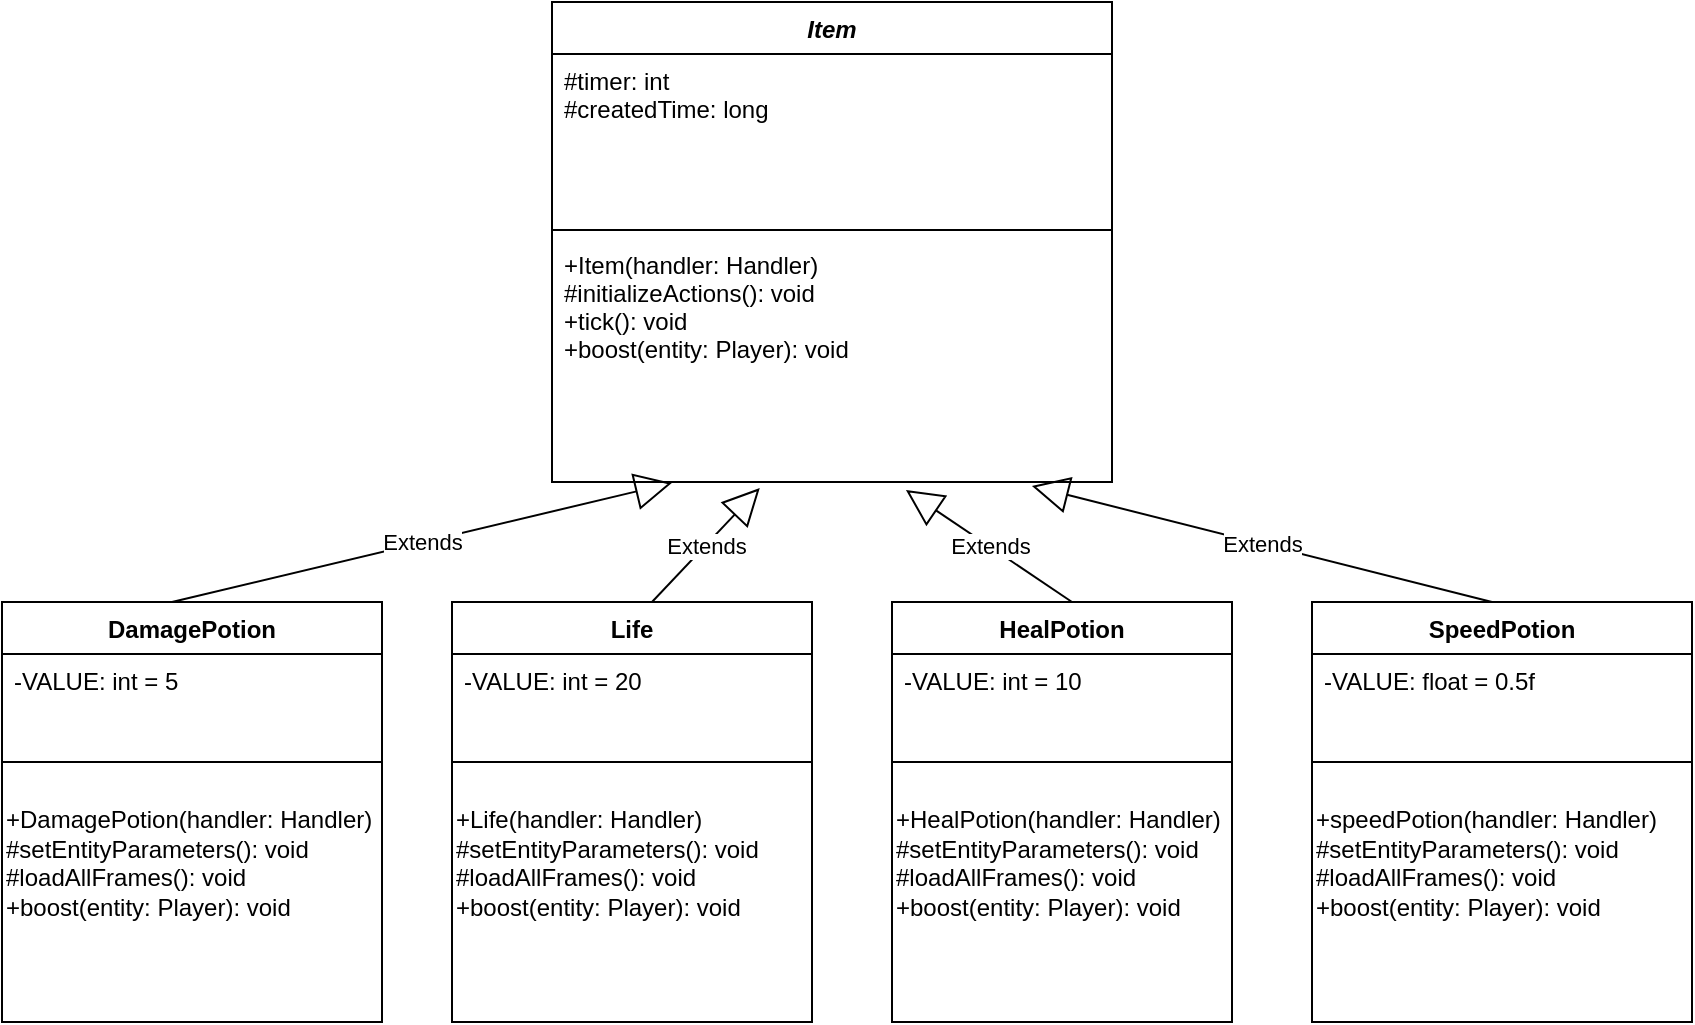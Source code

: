 <mxfile version="13.9.9" type="device"><diagram id="0Ki4xc48I_PDqKkgCht_" name="Page-1"><mxGraphModel dx="852" dy="494" grid="1" gridSize="10" guides="1" tooltips="1" connect="1" arrows="1" fold="1" page="1" pageScale="1" pageWidth="850" pageHeight="1100" math="0" shadow="0"><root><mxCell id="0"/><mxCell id="1" parent="0"/><mxCell id="2o_uTLLF_TG7K6RLXGfl-13" value="Item" style="swimlane;fontStyle=3;align=center;verticalAlign=top;childLayout=stackLayout;horizontal=1;startSize=26;horizontalStack=0;resizeParent=1;resizeParentMax=0;resizeLast=0;collapsible=1;marginBottom=0;" parent="1" vertex="1"><mxGeometry x="610" y="460" width="280" height="240" as="geometry"/></mxCell><mxCell id="2o_uTLLF_TG7K6RLXGfl-14" value="#timer: int&#10;#createdTime: long" style="text;strokeColor=none;fillColor=none;align=left;verticalAlign=top;spacingLeft=4;spacingRight=4;overflow=hidden;rotatable=0;points=[[0,0.5],[1,0.5]];portConstraint=eastwest;" parent="2o_uTLLF_TG7K6RLXGfl-13" vertex="1"><mxGeometry y="26" width="280" height="84" as="geometry"/></mxCell><mxCell id="2o_uTLLF_TG7K6RLXGfl-15" value="" style="line;strokeWidth=1;fillColor=none;align=left;verticalAlign=middle;spacingTop=-1;spacingLeft=3;spacingRight=3;rotatable=0;labelPosition=right;points=[];portConstraint=eastwest;" parent="2o_uTLLF_TG7K6RLXGfl-13" vertex="1"><mxGeometry y="110" width="280" height="8" as="geometry"/></mxCell><mxCell id="2o_uTLLF_TG7K6RLXGfl-16" value="+Item(handler: Handler)&#10;#initializeActions(): void&#10;+tick(): void&#10;+boost(entity: Player): void&#10;" style="text;strokeColor=none;fillColor=none;align=left;verticalAlign=top;spacingLeft=4;spacingRight=4;overflow=hidden;rotatable=0;points=[[0,0.5],[1,0.5]];portConstraint=eastwest;" parent="2o_uTLLF_TG7K6RLXGfl-13" vertex="1"><mxGeometry y="118" width="280" height="122" as="geometry"/></mxCell><mxCell id="2o_uTLLF_TG7K6RLXGfl-25" value="DamagePotion" style="swimlane;fontStyle=1;childLayout=stackLayout;horizontal=1;startSize=26;fillColor=none;horizontalStack=0;resizeParent=1;resizeParentMax=0;resizeLast=0;collapsible=1;marginBottom=0;" parent="1" vertex="1"><mxGeometry x="335" y="760" width="190" height="210" as="geometry"/></mxCell><mxCell id="2o_uTLLF_TG7K6RLXGfl-52" value="Extends" style="endArrow=block;endSize=16;endFill=0;html=1;entryX=0.214;entryY=1.004;entryDx=0;entryDy=0;entryPerimeter=0;" parent="2o_uTLLF_TG7K6RLXGfl-25" target="2o_uTLLF_TG7K6RLXGfl-16" edge="1"><mxGeometry width="160" relative="1" as="geometry"><mxPoint x="85" as="sourcePoint"/><mxPoint x="245" as="targetPoint"/></mxGeometry></mxCell><mxCell id="2o_uTLLF_TG7K6RLXGfl-26" value="-VALUE: int = 5" style="text;strokeColor=none;fillColor=none;align=left;verticalAlign=top;spacingLeft=4;spacingRight=4;overflow=hidden;rotatable=0;points=[[0,0.5],[1,0.5]];portConstraint=eastwest;" parent="2o_uTLLF_TG7K6RLXGfl-25" vertex="1"><mxGeometry y="26" width="190" height="54" as="geometry"/></mxCell><mxCell id="2o_uTLLF_TG7K6RLXGfl-56" value="+DamagePotion(handler: Handler)&lt;br style=&quot;padding: 0px ; margin: 0px&quot;&gt;#setEntityParameters(): void&lt;br style=&quot;padding: 0px ; margin: 0px&quot;&gt;#loadAllFrames(): void&lt;br style=&quot;padding: 0px ; margin: 0px&quot;&gt;+boost(entity: Player): void&lt;div style=&quot;padding: 0px ; margin: 0px&quot;&gt;&lt;br style=&quot;padding: 0px ; margin: 0px&quot;&gt;&lt;/div&gt;&lt;div style=&quot;padding: 0px ; margin: 0px&quot;&gt;&lt;br style=&quot;padding: 0px ; margin: 0px&quot;&gt;&lt;/div&gt;" style="html=1;align=left;" parent="2o_uTLLF_TG7K6RLXGfl-25" vertex="1"><mxGeometry y="80" width="190" height="130" as="geometry"/></mxCell><mxCell id="2o_uTLLF_TG7K6RLXGfl-29" value="Life" style="swimlane;fontStyle=1;childLayout=stackLayout;horizontal=1;startSize=26;fillColor=none;horizontalStack=0;resizeParent=1;resizeParentMax=0;resizeLast=0;collapsible=1;marginBottom=0;" parent="1" vertex="1"><mxGeometry x="560" y="760" width="180" height="210" as="geometry"/></mxCell><mxCell id="2o_uTLLF_TG7K6RLXGfl-53" value="Extends" style="endArrow=block;endSize=16;endFill=0;html=1;entryX=0.371;entryY=1.025;entryDx=0;entryDy=0;entryPerimeter=0;" parent="2o_uTLLF_TG7K6RLXGfl-29" target="2o_uTLLF_TG7K6RLXGfl-16" edge="1"><mxGeometry width="160" relative="1" as="geometry"><mxPoint x="100" as="sourcePoint"/><mxPoint x="260" as="targetPoint"/></mxGeometry></mxCell><mxCell id="2o_uTLLF_TG7K6RLXGfl-30" value="-VALUE: int = 20" style="text;strokeColor=none;fillColor=none;align=left;verticalAlign=top;spacingLeft=4;spacingRight=4;overflow=hidden;rotatable=0;points=[[0,0.5],[1,0.5]];portConstraint=eastwest;" parent="2o_uTLLF_TG7K6RLXGfl-29" vertex="1"><mxGeometry y="26" width="180" height="54" as="geometry"/></mxCell><mxCell id="2o_uTLLF_TG7K6RLXGfl-57" value="+Life(handler: Handler)&lt;br style=&quot;padding: 0px ; margin: 0px&quot;&gt;#setEntityParameters(): void&lt;br style=&quot;padding: 0px ; margin: 0px&quot;&gt;#loadAllFrames(): void&lt;br style=&quot;padding: 0px ; margin: 0px&quot;&gt;+boost(entity: Player): void&lt;div style=&quot;padding: 0px ; margin: 0px&quot;&gt;&lt;br style=&quot;padding: 0px ; margin: 0px&quot;&gt;&lt;/div&gt;&lt;div style=&quot;padding: 0px ; margin: 0px&quot;&gt;&lt;br style=&quot;padding: 0px ; margin: 0px&quot;&gt;&lt;/div&gt;" style="html=1;align=left;" parent="2o_uTLLF_TG7K6RLXGfl-29" vertex="1"><mxGeometry y="80" width="180" height="130" as="geometry"/></mxCell><mxCell id="2o_uTLLF_TG7K6RLXGfl-33" value="HealPotion" style="swimlane;fontStyle=1;childLayout=stackLayout;horizontal=1;startSize=26;fillColor=none;horizontalStack=0;resizeParent=1;resizeParentMax=0;resizeLast=0;collapsible=1;marginBottom=0;" parent="1" vertex="1"><mxGeometry x="780" y="760" width="170" height="210" as="geometry"/></mxCell><mxCell id="2o_uTLLF_TG7K6RLXGfl-54" value="Extends" style="endArrow=block;endSize=16;endFill=0;html=1;entryX=0.632;entryY=1.033;entryDx=0;entryDy=0;entryPerimeter=0;" parent="2o_uTLLF_TG7K6RLXGfl-33" target="2o_uTLLF_TG7K6RLXGfl-16" edge="1"><mxGeometry width="160" relative="1" as="geometry"><mxPoint x="90" as="sourcePoint"/><mxPoint x="250" as="targetPoint"/></mxGeometry></mxCell><mxCell id="2o_uTLLF_TG7K6RLXGfl-34" value="-VALUE: int = 10" style="text;strokeColor=none;fillColor=none;align=left;verticalAlign=top;spacingLeft=4;spacingRight=4;overflow=hidden;rotatable=0;points=[[0,0.5],[1,0.5]];portConstraint=eastwest;" parent="2o_uTLLF_TG7K6RLXGfl-33" vertex="1"><mxGeometry y="26" width="170" height="54" as="geometry"/></mxCell><mxCell id="2o_uTLLF_TG7K6RLXGfl-58" value="+HealPotion(handler: Handler)&lt;br style=&quot;padding: 0px ; margin: 0px&quot;&gt;#setEntityParameters(): void&lt;br style=&quot;padding: 0px ; margin: 0px&quot;&gt;#loadAllFrames(): void&lt;br style=&quot;padding: 0px ; margin: 0px&quot;&gt;+boost(entity: Player): void&lt;div style=&quot;padding: 0px ; margin: 0px&quot;&gt;&lt;br style=&quot;padding: 0px ; margin: 0px&quot;&gt;&lt;/div&gt;&lt;div style=&quot;padding: 0px ; margin: 0px&quot;&gt;&lt;br style=&quot;padding: 0px ; margin: 0px&quot;&gt;&lt;/div&gt;" style="html=1;align=left;" parent="2o_uTLLF_TG7K6RLXGfl-33" vertex="1"><mxGeometry y="80" width="170" height="130" as="geometry"/></mxCell><mxCell id="2o_uTLLF_TG7K6RLXGfl-37" value="SpeedPotion" style="swimlane;fontStyle=1;childLayout=stackLayout;horizontal=1;startSize=26;fillColor=none;horizontalStack=0;resizeParent=1;resizeParentMax=0;resizeLast=0;collapsible=1;marginBottom=0;" parent="1" vertex="1"><mxGeometry x="990" y="760" width="190" height="210" as="geometry"/></mxCell><mxCell id="2o_uTLLF_TG7K6RLXGfl-55" value="Extends" style="endArrow=block;endSize=16;endFill=0;html=1;entryX=0.857;entryY=1.016;entryDx=0;entryDy=0;entryPerimeter=0;" parent="2o_uTLLF_TG7K6RLXGfl-37" target="2o_uTLLF_TG7K6RLXGfl-16" edge="1"><mxGeometry width="160" relative="1" as="geometry"><mxPoint x="90" as="sourcePoint"/><mxPoint x="-80" y="-80" as="targetPoint"/></mxGeometry></mxCell><mxCell id="2o_uTLLF_TG7K6RLXGfl-38" value="-VALUE: float = 0.5f" style="text;strokeColor=none;fillColor=none;align=left;verticalAlign=top;spacingLeft=4;spacingRight=4;overflow=hidden;rotatable=0;points=[[0,0.5],[1,0.5]];portConstraint=eastwest;" parent="2o_uTLLF_TG7K6RLXGfl-37" vertex="1"><mxGeometry y="26" width="190" height="54" as="geometry"/></mxCell><mxCell id="2o_uTLLF_TG7K6RLXGfl-59" value="+speedPotion(handler: Handler)&lt;br style=&quot;padding: 0px ; margin: 0px&quot;&gt;#setEntityParameters(): void&lt;br style=&quot;padding: 0px ; margin: 0px&quot;&gt;#loadAllFrames(): void&lt;br style=&quot;padding: 0px ; margin: 0px&quot;&gt;+boost(entity: Player): void&lt;div style=&quot;padding: 0px ; margin: 0px&quot;&gt;&lt;br style=&quot;padding: 0px ; margin: 0px&quot;&gt;&lt;/div&gt;&lt;div style=&quot;padding: 0px ; margin: 0px&quot;&gt;&lt;br style=&quot;padding: 0px ; margin: 0px&quot;&gt;&lt;/div&gt;" style="html=1;align=left;" parent="2o_uTLLF_TG7K6RLXGfl-37" vertex="1"><mxGeometry y="80" width="190" height="130" as="geometry"/></mxCell></root></mxGraphModel></diagram></mxfile>